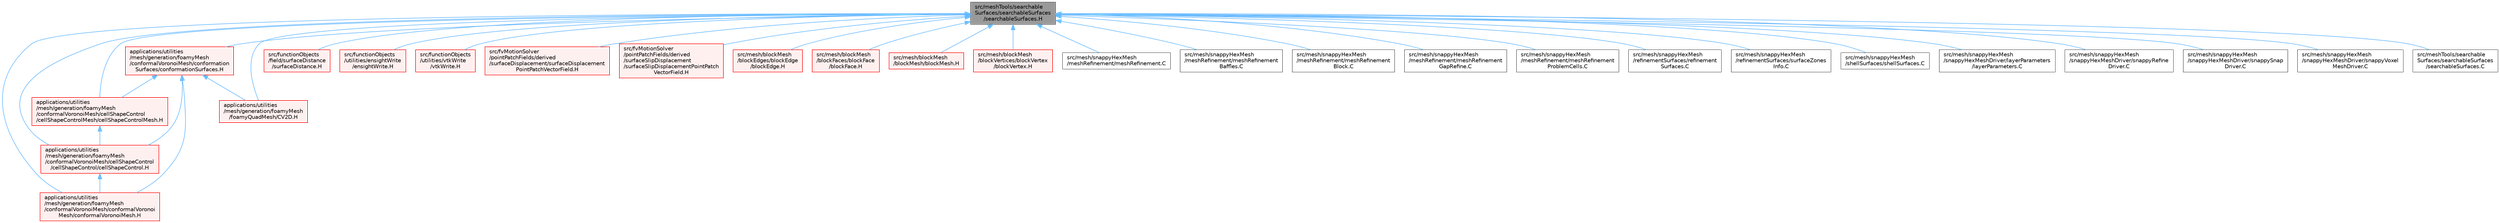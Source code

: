 digraph "src/meshTools/searchableSurfaces/searchableSurfaces/searchableSurfaces.H"
{
 // LATEX_PDF_SIZE
  bgcolor="transparent";
  edge [fontname=Helvetica,fontsize=10,labelfontname=Helvetica,labelfontsize=10];
  node [fontname=Helvetica,fontsize=10,shape=box,height=0.2,width=0.4];
  Node1 [id="Node000001",label="src/meshTools/searchable\lSurfaces/searchableSurfaces\l/searchableSurfaces.H",height=0.2,width=0.4,color="gray40", fillcolor="grey60", style="filled", fontcolor="black",tooltip=" "];
  Node1 -> Node2 [id="edge1_Node000001_Node000002",dir="back",color="steelblue1",style="solid",tooltip=" "];
  Node2 [id="Node000002",label="applications/utilities\l/mesh/generation/foamyMesh\l/conformalVoronoiMesh/cellShapeControl\l/cellShapeControl/cellShapeControl.H",height=0.2,width=0.4,color="red", fillcolor="#FFF0F0", style="filled",URL="$cellShapeControl_8H.html",tooltip=" "];
  Node2 -> Node4 [id="edge2_Node000002_Node000004",dir="back",color="steelblue1",style="solid",tooltip=" "];
  Node4 [id="Node000004",label="applications/utilities\l/mesh/generation/foamyMesh\l/conformalVoronoiMesh/conformalVoronoi\lMesh/conformalVoronoiMesh.H",height=0.2,width=0.4,color="red", fillcolor="#FFF0F0", style="filled",URL="$conformalVoronoiMesh_8H.html",tooltip=" "];
  Node1 -> Node19 [id="edge3_Node000001_Node000019",dir="back",color="steelblue1",style="solid",tooltip=" "];
  Node19 [id="Node000019",label="applications/utilities\l/mesh/generation/foamyMesh\l/conformalVoronoiMesh/cellShapeControl\l/cellShapeControlMesh/cellShapeControlMesh.H",height=0.2,width=0.4,color="red", fillcolor="#FFF0F0", style="filled",URL="$cellShapeControlMesh_8H.html",tooltip=" "];
  Node19 -> Node2 [id="edge4_Node000019_Node000002",dir="back",color="steelblue1",style="solid",tooltip=" "];
  Node1 -> Node4 [id="edge5_Node000001_Node000004",dir="back",color="steelblue1",style="solid",tooltip=" "];
  Node1 -> Node21 [id="edge6_Node000001_Node000021",dir="back",color="steelblue1",style="solid",tooltip=" "];
  Node21 [id="Node000021",label="applications/utilities\l/mesh/generation/foamyMesh\l/conformalVoronoiMesh/conformation\lSurfaces/conformationSurfaces.H",height=0.2,width=0.4,color="red", fillcolor="#FFF0F0", style="filled",URL="$conformationSurfaces_8H.html",tooltip=" "];
  Node21 -> Node2 [id="edge7_Node000021_Node000002",dir="back",color="steelblue1",style="solid",tooltip=" "];
  Node21 -> Node19 [id="edge8_Node000021_Node000019",dir="back",color="steelblue1",style="solid",tooltip=" "];
  Node21 -> Node4 [id="edge9_Node000021_Node000004",dir="back",color="steelblue1",style="solid",tooltip=" "];
  Node21 -> Node24 [id="edge10_Node000021_Node000024",dir="back",color="steelblue1",style="solid",tooltip=" "];
  Node24 [id="Node000024",label="applications/utilities\l/mesh/generation/foamyMesh\l/foamyQuadMesh/CV2D.H",height=0.2,width=0.4,color="red", fillcolor="#FFF0F0", style="filled",URL="$CV2D_8H.html",tooltip=" "];
  Node1 -> Node24 [id="edge11_Node000001_Node000024",dir="back",color="steelblue1",style="solid",tooltip=" "];
  Node1 -> Node27 [id="edge12_Node000001_Node000027",dir="back",color="steelblue1",style="solid",tooltip=" "];
  Node27 [id="Node000027",label="src/functionObjects\l/field/surfaceDistance\l/surfaceDistance.H",height=0.2,width=0.4,color="red", fillcolor="#FFF0F0", style="filled",URL="$surfaceDistance_8H.html",tooltip=" "];
  Node1 -> Node29 [id="edge13_Node000001_Node000029",dir="back",color="steelblue1",style="solid",tooltip=" "];
  Node29 [id="Node000029",label="src/functionObjects\l/utilities/ensightWrite\l/ensightWrite.H",height=0.2,width=0.4,color="red", fillcolor="#FFF0F0", style="filled",URL="$ensightWrite_8H.html",tooltip=" "];
  Node1 -> Node32 [id="edge14_Node000001_Node000032",dir="back",color="steelblue1",style="solid",tooltip=" "];
  Node32 [id="Node000032",label="src/functionObjects\l/utilities/vtkWrite\l/vtkWrite.H",height=0.2,width=0.4,color="red", fillcolor="#FFF0F0", style="filled",URL="$vtkWrite_8H.html",tooltip=" "];
  Node1 -> Node35 [id="edge15_Node000001_Node000035",dir="back",color="steelblue1",style="solid",tooltip=" "];
  Node35 [id="Node000035",label="src/fvMotionSolver\l/pointPatchFields/derived\l/surfaceDisplacement/surfaceDisplacement\lPointPatchVectorField.H",height=0.2,width=0.4,color="red", fillcolor="#FFF0F0", style="filled",URL="$surfaceDisplacementPointPatchVectorField_8H.html",tooltip=" "];
  Node1 -> Node37 [id="edge16_Node000001_Node000037",dir="back",color="steelblue1",style="solid",tooltip=" "];
  Node37 [id="Node000037",label="src/fvMotionSolver\l/pointPatchFields/derived\l/surfaceSlipDisplacement\l/surfaceSlipDisplacementPointPatch\lVectorField.H",height=0.2,width=0.4,color="red", fillcolor="#FFF0F0", style="filled",URL="$surfaceSlipDisplacementPointPatchVectorField_8H.html",tooltip=" "];
  Node1 -> Node39 [id="edge17_Node000001_Node000039",dir="back",color="steelblue1",style="solid",tooltip=" "];
  Node39 [id="Node000039",label="src/mesh/blockMesh\l/blockEdges/blockEdge\l/blockEdge.H",height=0.2,width=0.4,color="red", fillcolor="#FFF0F0", style="filled",URL="$blockEdge_8H.html",tooltip=" "];
  Node1 -> Node80 [id="edge18_Node000001_Node000080",dir="back",color="steelblue1",style="solid",tooltip=" "];
  Node80 [id="Node000080",label="src/mesh/blockMesh\l/blockFaces/blockFace\l/blockFace.H",height=0.2,width=0.4,color="red", fillcolor="#FFF0F0", style="filled",URL="$blockFace_8H.html",tooltip=" "];
  Node1 -> Node53 [id="edge19_Node000001_Node000053",dir="back",color="steelblue1",style="solid",tooltip=" "];
  Node53 [id="Node000053",label="src/mesh/blockMesh\l/blockMesh/blockMesh.H",height=0.2,width=0.4,color="red", fillcolor="#FFF0F0", style="filled",URL="$blockMesh_8H.html",tooltip=" "];
  Node1 -> Node84 [id="edge20_Node000001_Node000084",dir="back",color="steelblue1",style="solid",tooltip=" "];
  Node84 [id="Node000084",label="src/mesh/blockMesh\l/blockVertices/blockVertex\l/blockVertex.H",height=0.2,width=0.4,color="red", fillcolor="#FFF0F0", style="filled",URL="$blockVertex_8H.html",tooltip=" "];
  Node1 -> Node93 [id="edge21_Node000001_Node000093",dir="back",color="steelblue1",style="solid",tooltip=" "];
  Node93 [id="Node000093",label="src/mesh/snappyHexMesh\l/meshRefinement/meshRefinement.C",height=0.2,width=0.4,color="grey40", fillcolor="white", style="filled",URL="$meshRefinement_8C.html",tooltip=" "];
  Node1 -> Node94 [id="edge22_Node000001_Node000094",dir="back",color="steelblue1",style="solid",tooltip=" "];
  Node94 [id="Node000094",label="src/mesh/snappyHexMesh\l/meshRefinement/meshRefinement\lBaffles.C",height=0.2,width=0.4,color="grey40", fillcolor="white", style="filled",URL="$meshRefinementBaffles_8C.html",tooltip=" "];
  Node1 -> Node95 [id="edge23_Node000001_Node000095",dir="back",color="steelblue1",style="solid",tooltip=" "];
  Node95 [id="Node000095",label="src/mesh/snappyHexMesh\l/meshRefinement/meshRefinement\lBlock.C",height=0.2,width=0.4,color="grey40", fillcolor="white", style="filled",URL="$meshRefinementBlock_8C.html",tooltip=" "];
  Node1 -> Node96 [id="edge24_Node000001_Node000096",dir="back",color="steelblue1",style="solid",tooltip=" "];
  Node96 [id="Node000096",label="src/mesh/snappyHexMesh\l/meshRefinement/meshRefinement\lGapRefine.C",height=0.2,width=0.4,color="grey40", fillcolor="white", style="filled",URL="$meshRefinementGapRefine_8C.html",tooltip=" "];
  Node1 -> Node97 [id="edge25_Node000001_Node000097",dir="back",color="steelblue1",style="solid",tooltip=" "];
  Node97 [id="Node000097",label="src/mesh/snappyHexMesh\l/meshRefinement/meshRefinement\lProblemCells.C",height=0.2,width=0.4,color="grey40", fillcolor="white", style="filled",URL="$meshRefinementProblemCells_8C.html",tooltip=" "];
  Node1 -> Node98 [id="edge26_Node000001_Node000098",dir="back",color="steelblue1",style="solid",tooltip=" "];
  Node98 [id="Node000098",label="src/mesh/snappyHexMesh\l/refinementSurfaces/refinement\lSurfaces.C",height=0.2,width=0.4,color="grey40", fillcolor="white", style="filled",URL="$refinementSurfaces_8C.html",tooltip=" "];
  Node1 -> Node99 [id="edge27_Node000001_Node000099",dir="back",color="steelblue1",style="solid",tooltip=" "];
  Node99 [id="Node000099",label="src/mesh/snappyHexMesh\l/refinementSurfaces/surfaceZones\lInfo.C",height=0.2,width=0.4,color="grey40", fillcolor="white", style="filled",URL="$surfaceZonesInfo_8C.html",tooltip=" "];
  Node1 -> Node100 [id="edge28_Node000001_Node000100",dir="back",color="steelblue1",style="solid",tooltip=" "];
  Node100 [id="Node000100",label="src/mesh/snappyHexMesh\l/shellSurfaces/shellSurfaces.C",height=0.2,width=0.4,color="grey40", fillcolor="white", style="filled",URL="$shellSurfaces_8C.html",tooltip=" "];
  Node1 -> Node101 [id="edge29_Node000001_Node000101",dir="back",color="steelblue1",style="solid",tooltip=" "];
  Node101 [id="Node000101",label="src/mesh/snappyHexMesh\l/snappyHexMeshDriver/layerParameters\l/layerParameters.C",height=0.2,width=0.4,color="grey40", fillcolor="white", style="filled",URL="$layerParameters_8C.html",tooltip=" "];
  Node1 -> Node102 [id="edge30_Node000001_Node000102",dir="back",color="steelblue1",style="solid",tooltip=" "];
  Node102 [id="Node000102",label="src/mesh/snappyHexMesh\l/snappyHexMeshDriver/snappyRefine\lDriver.C",height=0.2,width=0.4,color="grey40", fillcolor="white", style="filled",URL="$snappyRefineDriver_8C.html",tooltip=" "];
  Node1 -> Node103 [id="edge31_Node000001_Node000103",dir="back",color="steelblue1",style="solid",tooltip=" "];
  Node103 [id="Node000103",label="src/mesh/snappyHexMesh\l/snappyHexMeshDriver/snappySnap\lDriver.C",height=0.2,width=0.4,color="grey40", fillcolor="white", style="filled",URL="$snappySnapDriver_8C.html",tooltip="All to do with snapping to the surface."];
  Node1 -> Node104 [id="edge32_Node000001_Node000104",dir="back",color="steelblue1",style="solid",tooltip=" "];
  Node104 [id="Node000104",label="src/mesh/snappyHexMesh\l/snappyHexMeshDriver/snappyVoxel\lMeshDriver.C",height=0.2,width=0.4,color="grey40", fillcolor="white", style="filled",URL="$snappyVoxelMeshDriver_8C.html",tooltip=" "];
  Node1 -> Node105 [id="edge33_Node000001_Node000105",dir="back",color="steelblue1",style="solid",tooltip=" "];
  Node105 [id="Node000105",label="src/meshTools/searchable\lSurfaces/searchableSurfaces\l/searchableSurfaces.C",height=0.2,width=0.4,color="grey40", fillcolor="white", style="filled",URL="$searchableSurfaces_8C.html",tooltip=" "];
}
